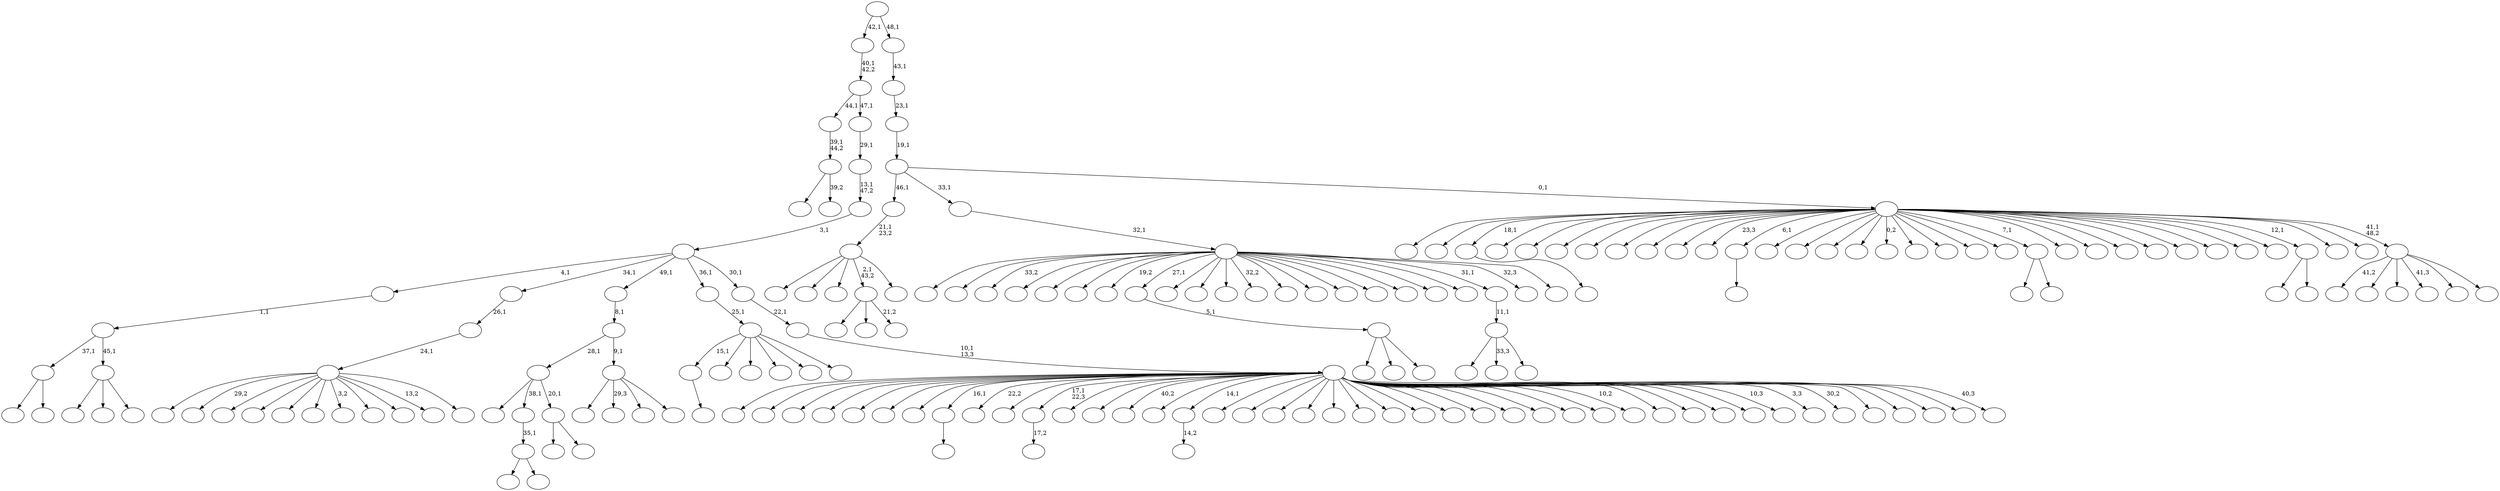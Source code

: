 digraph T {
	200 [label=""]
	199 [label=""]
	198 [label=""]
	197 [label=""]
	196 [label=""]
	195 [label=""]
	194 [label=""]
	193 [label=""]
	192 [label=""]
	191 [label=""]
	190 [label=""]
	189 [label=""]
	188 [label=""]
	187 [label=""]
	186 [label=""]
	185 [label=""]
	184 [label=""]
	183 [label=""]
	182 [label=""]
	181 [label=""]
	180 [label=""]
	179 [label=""]
	178 [label=""]
	177 [label=""]
	176 [label=""]
	175 [label=""]
	174 [label=""]
	173 [label=""]
	172 [label=""]
	171 [label=""]
	170 [label=""]
	169 [label=""]
	168 [label=""]
	167 [label=""]
	166 [label=""]
	165 [label=""]
	164 [label=""]
	163 [label=""]
	162 [label=""]
	161 [label=""]
	160 [label=""]
	159 [label=""]
	158 [label=""]
	157 [label=""]
	156 [label=""]
	155 [label=""]
	154 [label=""]
	153 [label=""]
	152 [label=""]
	151 [label=""]
	150 [label=""]
	149 [label=""]
	148 [label=""]
	147 [label=""]
	146 [label=""]
	145 [label=""]
	144 [label=""]
	143 [label=""]
	142 [label=""]
	141 [label=""]
	140 [label=""]
	139 [label=""]
	138 [label=""]
	137 [label=""]
	136 [label=""]
	135 [label=""]
	134 [label=""]
	133 [label=""]
	132 [label=""]
	131 [label=""]
	130 [label=""]
	129 [label=""]
	128 [label=""]
	127 [label=""]
	126 [label=""]
	125 [label=""]
	124 [label=""]
	123 [label=""]
	122 [label=""]
	121 [label=""]
	120 [label=""]
	119 [label=""]
	118 [label=""]
	117 [label=""]
	116 [label=""]
	115 [label=""]
	114 [label=""]
	113 [label=""]
	112 [label=""]
	111 [label=""]
	110 [label=""]
	109 [label=""]
	108 [label=""]
	107 [label=""]
	106 [label=""]
	105 [label=""]
	104 [label=""]
	103 [label=""]
	102 [label=""]
	101 [label=""]
	100 [label=""]
	99 [label=""]
	98 [label=""]
	97 [label=""]
	96 [label=""]
	95 [label=""]
	94 [label=""]
	93 [label=""]
	92 [label=""]
	91 [label=""]
	90 [label=""]
	89 [label=""]
	88 [label=""]
	87 [label=""]
	86 [label=""]
	85 [label=""]
	84 [label=""]
	83 [label=""]
	82 [label=""]
	81 [label=""]
	80 [label=""]
	79 [label=""]
	78 [label=""]
	77 [label=""]
	76 [label=""]
	75 [label=""]
	74 [label=""]
	73 [label=""]
	72 [label=""]
	71 [label=""]
	70 [label=""]
	69 [label=""]
	68 [label=""]
	67 [label=""]
	66 [label=""]
	65 [label=""]
	64 [label=""]
	63 [label=""]
	62 [label=""]
	61 [label=""]
	60 [label=""]
	59 [label=""]
	58 [label=""]
	57 [label=""]
	56 [label=""]
	55 [label=""]
	54 [label=""]
	53 [label=""]
	52 [label=""]
	51 [label=""]
	50 [label=""]
	49 [label=""]
	48 [label=""]
	47 [label=""]
	46 [label=""]
	45 [label=""]
	44 [label=""]
	43 [label=""]
	42 [label=""]
	41 [label=""]
	40 [label=""]
	39 [label=""]
	38 [label=""]
	37 [label=""]
	36 [label=""]
	35 [label=""]
	34 [label=""]
	33 [label=""]
	32 [label=""]
	31 [label=""]
	30 [label=""]
	29 [label=""]
	28 [label=""]
	27 [label=""]
	26 [label=""]
	25 [label=""]
	24 [label=""]
	23 [label=""]
	22 [label=""]
	21 [label=""]
	20 [label=""]
	19 [label=""]
	18 [label=""]
	17 [label=""]
	16 [label=""]
	15 [label=""]
	14 [label=""]
	13 [label=""]
	12 [label=""]
	11 [label=""]
	10 [label=""]
	9 [label=""]
	8 [label=""]
	7 [label=""]
	6 [label=""]
	5 [label=""]
	4 [label=""]
	3 [label=""]
	2 [label=""]
	1 [label=""]
	0 [label=""]
	186 -> 187 [label=""]
	174 -> 175 [label=""]
	170 -> 171 [label=""]
	163 -> 164 [label="17,2"]
	148 -> 162 [label=""]
	148 -> 151 [label=""]
	148 -> 149 [label=""]
	147 -> 148 [label="5,1"]
	141 -> 142 [label=""]
	132 -> 133 [label="14,2"]
	104 -> 124 [label=""]
	104 -> 105 [label=""]
	95 -> 184 [label=""]
	95 -> 96 [label="39,2"]
	94 -> 95 [label="39,1\n44,2"]
	92 -> 129 [label=""]
	92 -> 93 [label=""]
	83 -> 178 [label=""]
	83 -> 110 [label=""]
	83 -> 84 [label=""]
	82 -> 104 [label="37,1"]
	82 -> 83 [label="45,1"]
	81 -> 82 [label="1,1"]
	74 -> 121 [label=""]
	74 -> 75 [label=""]
	73 -> 74 [label="35,1"]
	68 -> 198 [label=""]
	68 -> 197 [label="29,2"]
	68 -> 194 [label=""]
	68 -> 192 [label=""]
	68 -> 176 [label=""]
	68 -> 156 [label=""]
	68 -> 144 [label="3,2"]
	68 -> 131 [label=""]
	68 -> 116 [label=""]
	68 -> 112 [label="13,2"]
	68 -> 69 [label=""]
	67 -> 68 [label="24,1"]
	66 -> 67 [label="26,1"]
	56 -> 137 [label=""]
	56 -> 57 [label=""]
	55 -> 102 [label=""]
	55 -> 73 [label="38,1"]
	55 -> 56 [label="20,1"]
	47 -> 177 [label=""]
	47 -> 118 [label=""]
	47 -> 48 [label="21,2"]
	44 -> 179 [label=""]
	44 -> 125 [label="29,3"]
	44 -> 64 [label=""]
	44 -> 45 [label=""]
	43 -> 55 [label="28,1"]
	43 -> 44 [label="9,1"]
	42 -> 43 [label="8,1"]
	36 -> 59 [label=""]
	36 -> 37 [label=""]
	34 -> 136 [label=""]
	34 -> 86 [label="33,3"]
	34 -> 35 [label=""]
	33 -> 34 [label="11,1"]
	27 -> 159 [label=""]
	27 -> 123 [label=""]
	27 -> 80 [label=""]
	27 -> 47 [label="2,1\n43,2"]
	27 -> 28 [label=""]
	26 -> 27 [label="21,1\n23,2"]
	23 -> 174 [label="15,1"]
	23 -> 111 [label=""]
	23 -> 97 [label=""]
	23 -> 85 [label=""]
	23 -> 29 [label=""]
	23 -> 24 [label=""]
	22 -> 23 [label="25,1"]
	20 -> 199 [label=""]
	20 -> 190 [label=""]
	20 -> 183 [label=""]
	20 -> 181 [label=""]
	20 -> 180 [label=""]
	20 -> 173 [label=""]
	20 -> 172 [label=""]
	20 -> 170 [label="16,1"]
	20 -> 167 [label="22,2"]
	20 -> 165 [label=""]
	20 -> 163 [label="17,1\n22,3"]
	20 -> 161 [label=""]
	20 -> 154 [label=""]
	20 -> 153 [label="40,2"]
	20 -> 135 [label=""]
	20 -> 132 [label="14,1"]
	20 -> 128 [label=""]
	20 -> 122 [label=""]
	20 -> 119 [label=""]
	20 -> 117 [label=""]
	20 -> 115 [label=""]
	20 -> 113 [label=""]
	20 -> 107 [label=""]
	20 -> 103 [label=""]
	20 -> 101 [label=""]
	20 -> 99 [label=""]
	20 -> 98 [label=""]
	20 -> 91 [label=""]
	20 -> 90 [label=""]
	20 -> 76 [label=""]
	20 -> 70 [label="10,2"]
	20 -> 58 [label=""]
	20 -> 54 [label=""]
	20 -> 53 [label=""]
	20 -> 52 [label=""]
	20 -> 49 [label="10,3"]
	20 -> 41 [label="3,3"]
	20 -> 40 [label="30,2"]
	20 -> 39 [label=""]
	20 -> 38 [label=""]
	20 -> 31 [label=""]
	20 -> 25 [label=""]
	20 -> 21 [label="40,3"]
	19 -> 20 [label="10,1\n13,3"]
	18 -> 19 [label="22,1"]
	17 -> 81 [label="4,1"]
	17 -> 66 [label="34,1"]
	17 -> 42 [label="49,1"]
	17 -> 22 [label="36,1"]
	17 -> 18 [label="30,1"]
	16 -> 17 [label="3,1"]
	15 -> 16 [label="13,1\n47,2"]
	14 -> 15 [label="29,1"]
	13 -> 94 [label="44,1"]
	13 -> 14 [label="47,1"]
	12 -> 13 [label="40,1\n42,2"]
	9 -> 196 [label=""]
	9 -> 193 [label=""]
	9 -> 191 [label="33,2"]
	9 -> 188 [label=""]
	9 -> 185 [label=""]
	9 -> 157 [label=""]
	9 -> 150 [label="19,2"]
	9 -> 147 [label="27,1"]
	9 -> 146 [label=""]
	9 -> 127 [label=""]
	9 -> 100 [label=""]
	9 -> 89 [label="32,2"]
	9 -> 88 [label=""]
	9 -> 87 [label=""]
	9 -> 72 [label=""]
	9 -> 71 [label=""]
	9 -> 63 [label=""]
	9 -> 62 [label=""]
	9 -> 51 [label=""]
	9 -> 33 [label="31,1"]
	9 -> 11 [label="32,3"]
	9 -> 10 [label=""]
	8 -> 9 [label="32,1"]
	6 -> 200 [label="41,2"]
	6 -> 160 [label=""]
	6 -> 152 [label=""]
	6 -> 134 [label="41,3"]
	6 -> 106 [label=""]
	6 -> 7 [label=""]
	5 -> 195 [label=""]
	5 -> 189 [label=""]
	5 -> 186 [label="18,1"]
	5 -> 182 [label=""]
	5 -> 169 [label=""]
	5 -> 168 [label=""]
	5 -> 166 [label=""]
	5 -> 158 [label=""]
	5 -> 155 [label=""]
	5 -> 145 [label=""]
	5 -> 143 [label="23,3"]
	5 -> 141 [label="6,1"]
	5 -> 140 [label=""]
	5 -> 139 [label=""]
	5 -> 138 [label=""]
	5 -> 130 [label=""]
	5 -> 126 [label="0,2"]
	5 -> 120 [label=""]
	5 -> 114 [label=""]
	5 -> 109 [label=""]
	5 -> 108 [label=""]
	5 -> 92 [label="7,1"]
	5 -> 79 [label=""]
	5 -> 78 [label=""]
	5 -> 77 [label=""]
	5 -> 65 [label=""]
	5 -> 61 [label=""]
	5 -> 60 [label=""]
	5 -> 50 [label=""]
	5 -> 46 [label=""]
	5 -> 36 [label="12,1"]
	5 -> 32 [label=""]
	5 -> 30 [label=""]
	5 -> 6 [label="41,1\n48,2"]
	4 -> 26 [label="46,1"]
	4 -> 8 [label="33,1"]
	4 -> 5 [label="0,1"]
	3 -> 4 [label="19,1"]
	2 -> 3 [label="23,1"]
	1 -> 2 [label="43,1"]
	0 -> 12 [label="42,1"]
	0 -> 1 [label="48,1"]
}
